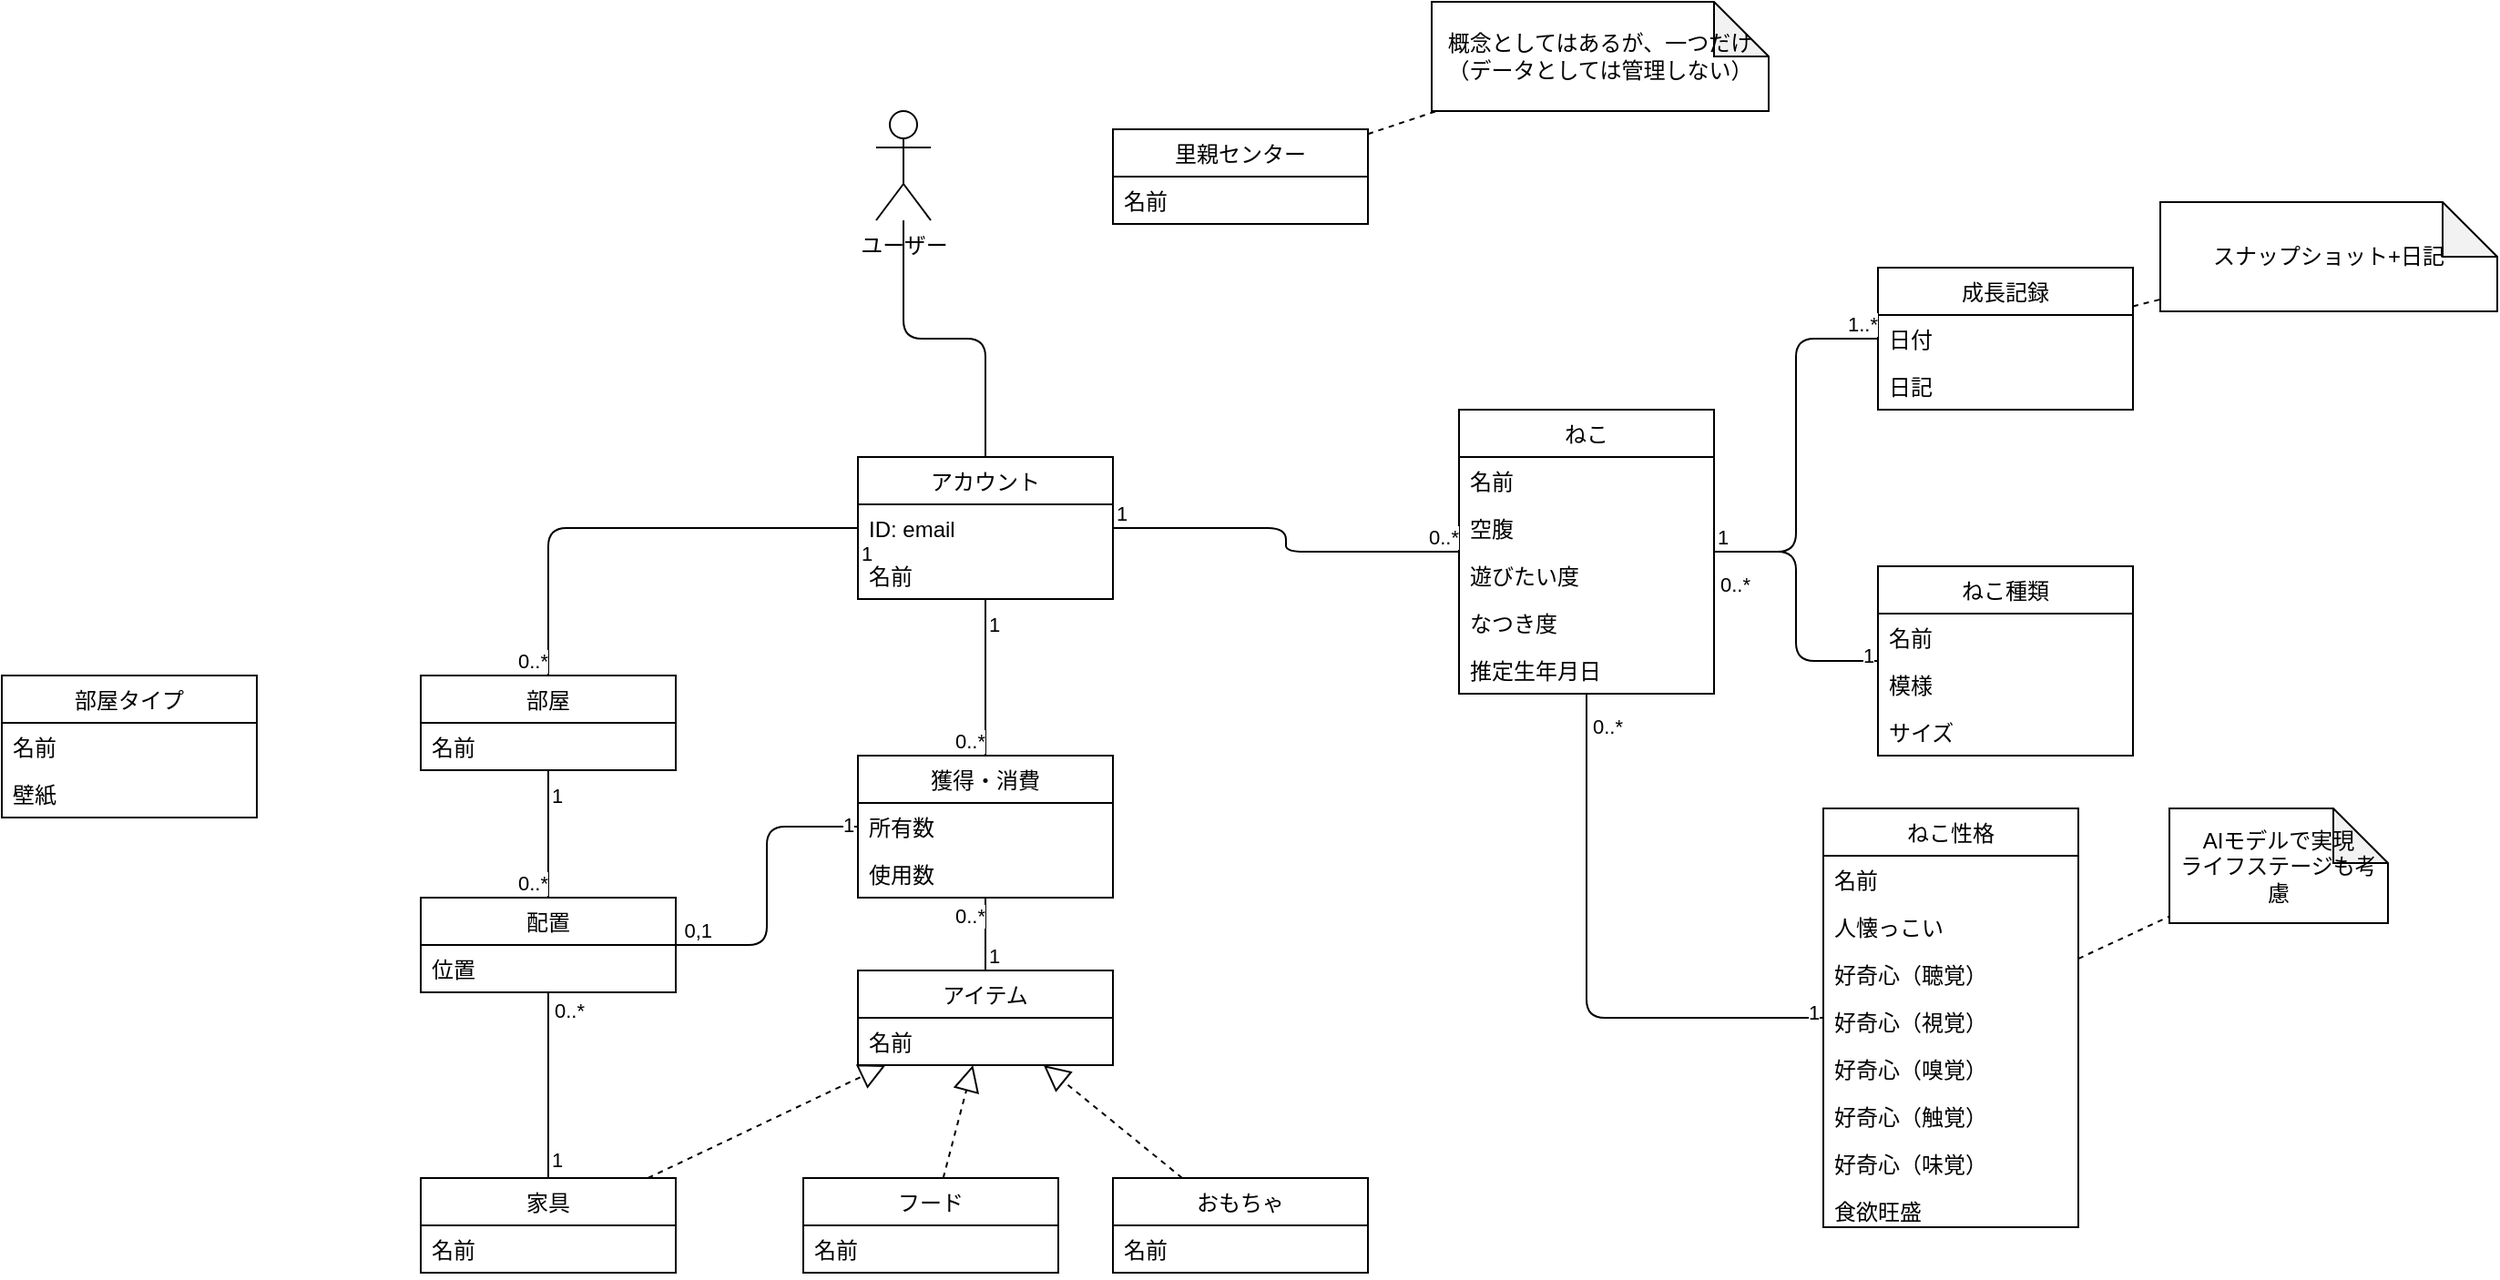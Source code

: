 <mxfile>
    <diagram id="nBavo-BD3LjWihaQyUlf" name="Page-1">
        <mxGraphModel dx="1632" dy="1519" grid="1" gridSize="10" guides="1" tooltips="1" connect="1" arrows="1" fold="1" page="1" pageScale="1" pageWidth="850" pageHeight="1100" math="0" shadow="0">
            <root>
                <mxCell id="0"/>
                <mxCell id="1" parent="0"/>
                <mxCell id="2" value="アカウント" style="swimlane;fontStyle=0;childLayout=stackLayout;horizontal=1;startSize=26;fillColor=none;horizontalStack=0;resizeParent=1;resizeParentMax=0;resizeLast=0;collapsible=1;marginBottom=0;" parent="1" vertex="1">
                    <mxGeometry x="70" y="110" width="140" height="78" as="geometry"/>
                </mxCell>
                <mxCell id="10" value="ID: email" style="text;strokeColor=none;fillColor=none;align=left;verticalAlign=top;spacingLeft=4;spacingRight=4;overflow=hidden;rotatable=0;points=[[0,0.5],[1,0.5]];portConstraint=eastwest;" parent="2" vertex="1">
                    <mxGeometry y="26" width="140" height="26" as="geometry"/>
                </mxCell>
                <mxCell id="3" value="名前" style="text;strokeColor=none;fillColor=none;align=left;verticalAlign=top;spacingLeft=4;spacingRight=4;overflow=hidden;rotatable=0;points=[[0,0.5],[1,0.5]];portConstraint=eastwest;" parent="2" vertex="1">
                    <mxGeometry y="52" width="140" height="26" as="geometry"/>
                </mxCell>
                <mxCell id="6" value="ねこ" style="swimlane;fontStyle=0;childLayout=stackLayout;horizontal=1;startSize=26;fillColor=none;horizontalStack=0;resizeParent=1;resizeParentMax=0;resizeLast=0;collapsible=1;marginBottom=0;" parent="1" vertex="1">
                    <mxGeometry x="400" y="84" width="140" height="156" as="geometry"/>
                </mxCell>
                <mxCell id="7" value="名前" style="text;strokeColor=none;fillColor=none;align=left;verticalAlign=top;spacingLeft=4;spacingRight=4;overflow=hidden;rotatable=0;points=[[0,0.5],[1,0.5]];portConstraint=eastwest;" parent="6" vertex="1">
                    <mxGeometry y="26" width="140" height="26" as="geometry"/>
                </mxCell>
                <mxCell id="23" value="空腹" style="text;strokeColor=none;fillColor=none;align=left;verticalAlign=top;spacingLeft=4;spacingRight=4;overflow=hidden;rotatable=0;points=[[0,0.5],[1,0.5]];portConstraint=eastwest;" parent="6" vertex="1">
                    <mxGeometry y="52" width="140" height="26" as="geometry"/>
                </mxCell>
                <mxCell id="22" value="遊びたい度" style="text;strokeColor=none;fillColor=none;align=left;verticalAlign=top;spacingLeft=4;spacingRight=4;overflow=hidden;rotatable=0;points=[[0,0.5],[1,0.5]];portConstraint=eastwest;" parent="6" vertex="1">
                    <mxGeometry y="78" width="140" height="26" as="geometry"/>
                </mxCell>
                <mxCell id="21" value="なつき度" style="text;strokeColor=none;fillColor=none;align=left;verticalAlign=top;spacingLeft=4;spacingRight=4;overflow=hidden;rotatable=0;points=[[0,0.5],[1,0.5]];portConstraint=eastwest;" parent="6" vertex="1">
                    <mxGeometry y="104" width="140" height="26" as="geometry"/>
                </mxCell>
                <mxCell id="99" value="推定生年月日" style="text;strokeColor=none;fillColor=none;align=left;verticalAlign=top;spacingLeft=4;spacingRight=4;overflow=hidden;rotatable=0;points=[[0,0.5],[1,0.5]];portConstraint=eastwest;" parent="6" vertex="1">
                    <mxGeometry y="130" width="140" height="26" as="geometry"/>
                </mxCell>
                <mxCell id="13" value="成長記録" style="swimlane;fontStyle=0;childLayout=stackLayout;horizontal=1;startSize=26;fillColor=none;horizontalStack=0;resizeParent=1;resizeParentMax=0;resizeLast=0;collapsible=1;marginBottom=0;" parent="1" vertex="1">
                    <mxGeometry x="630" y="6" width="140" height="78" as="geometry"/>
                </mxCell>
                <mxCell id="111" value="日付" style="text;strokeColor=none;fillColor=none;align=left;verticalAlign=top;spacingLeft=4;spacingRight=4;overflow=hidden;rotatable=0;points=[[0,0.5],[1,0.5]];portConstraint=eastwest;" parent="13" vertex="1">
                    <mxGeometry y="26" width="140" height="26" as="geometry"/>
                </mxCell>
                <mxCell id="112" value="日記" style="text;strokeColor=none;fillColor=none;align=left;verticalAlign=top;spacingLeft=4;spacingRight=4;overflow=hidden;rotatable=0;points=[[0,0.5],[1,0.5]];portConstraint=eastwest;" parent="13" vertex="1">
                    <mxGeometry y="52" width="140" height="26" as="geometry"/>
                </mxCell>
                <mxCell id="15" value="フード" style="swimlane;fontStyle=0;childLayout=stackLayout;horizontal=1;startSize=26;fillColor=none;horizontalStack=0;resizeParent=1;resizeParentMax=0;resizeLast=0;collapsible=1;marginBottom=0;" parent="1" vertex="1">
                    <mxGeometry x="40" y="506" width="140" height="52" as="geometry"/>
                </mxCell>
                <mxCell id="16" value="名前" style="text;strokeColor=none;fillColor=none;align=left;verticalAlign=top;spacingLeft=4;spacingRight=4;overflow=hidden;rotatable=0;points=[[0,0.5],[1,0.5]];portConstraint=eastwest;" parent="15" vertex="1">
                    <mxGeometry y="26" width="140" height="26" as="geometry"/>
                </mxCell>
                <mxCell id="17" value="おもちゃ" style="swimlane;fontStyle=0;childLayout=stackLayout;horizontal=1;startSize=26;fillColor=none;horizontalStack=0;resizeParent=1;resizeParentMax=0;resizeLast=0;collapsible=1;marginBottom=0;" parent="1" vertex="1">
                    <mxGeometry x="210" y="506" width="140" height="52" as="geometry"/>
                </mxCell>
                <mxCell id="18" value="名前" style="text;strokeColor=none;fillColor=none;align=left;verticalAlign=top;spacingLeft=4;spacingRight=4;overflow=hidden;rotatable=0;points=[[0,0.5],[1,0.5]];portConstraint=eastwest;" parent="17" vertex="1">
                    <mxGeometry y="26" width="140" height="26" as="geometry"/>
                </mxCell>
                <mxCell id="26" value="部屋" style="swimlane;fontStyle=0;childLayout=stackLayout;horizontal=1;startSize=26;fillColor=none;horizontalStack=0;resizeParent=1;resizeParentMax=0;resizeLast=0;collapsible=1;marginBottom=0;" parent="1" vertex="1">
                    <mxGeometry x="-170" y="230" width="140" height="52" as="geometry"/>
                </mxCell>
                <mxCell id="27" value="名前" style="text;strokeColor=none;fillColor=none;align=left;verticalAlign=top;spacingLeft=4;spacingRight=4;overflow=hidden;rotatable=0;points=[[0,0.5],[1,0.5]];portConstraint=eastwest;" parent="26" vertex="1">
                    <mxGeometry y="26" width="140" height="26" as="geometry"/>
                </mxCell>
                <mxCell id="28" value="家具" style="swimlane;fontStyle=0;childLayout=stackLayout;horizontal=1;startSize=26;fillColor=none;horizontalStack=0;resizeParent=1;resizeParentMax=0;resizeLast=0;collapsible=1;marginBottom=0;" parent="1" vertex="1">
                    <mxGeometry x="-170" y="506" width="140" height="52" as="geometry">
                        <mxRectangle x="20" y="506" width="60" height="30" as="alternateBounds"/>
                    </mxGeometry>
                </mxCell>
                <mxCell id="29" value="名前" style="text;strokeColor=none;fillColor=none;align=left;verticalAlign=top;spacingLeft=4;spacingRight=4;overflow=hidden;rotatable=0;points=[[0,0.5],[1,0.5]];portConstraint=eastwest;" parent="28" vertex="1">
                    <mxGeometry y="26" width="140" height="26" as="geometry"/>
                </mxCell>
                <mxCell id="30" value="配置" style="swimlane;fontStyle=0;childLayout=stackLayout;horizontal=1;startSize=26;fillColor=none;horizontalStack=0;resizeParent=1;resizeParentMax=0;resizeLast=0;collapsible=1;marginBottom=0;" parent="1" vertex="1">
                    <mxGeometry x="-170" y="352" width="140" height="52" as="geometry"/>
                </mxCell>
                <mxCell id="31" value="位置" style="text;strokeColor=none;fillColor=none;align=left;verticalAlign=top;spacingLeft=4;spacingRight=4;overflow=hidden;rotatable=0;points=[[0,0.5],[1,0.5]];portConstraint=eastwest;" parent="30" vertex="1">
                    <mxGeometry y="26" width="140" height="26" as="geometry"/>
                </mxCell>
                <mxCell id="33" value="" style="endArrow=none;html=1;edgeStyle=orthogonalEdgeStyle;" parent="1" source="2" target="6" edge="1">
                    <mxGeometry relative="1" as="geometry">
                        <mxPoint x="220" y="148.5" as="sourcePoint"/>
                        <mxPoint x="300" y="149" as="targetPoint"/>
                    </mxGeometry>
                </mxCell>
                <mxCell id="34" value="1" style="edgeLabel;resizable=0;html=1;align=left;verticalAlign=bottom;" parent="33" connectable="0" vertex="1">
                    <mxGeometry x="-1" relative="1" as="geometry"/>
                </mxCell>
                <mxCell id="35" value="0..*" style="edgeLabel;resizable=0;html=1;align=right;verticalAlign=bottom;" parent="33" connectable="0" vertex="1">
                    <mxGeometry x="1" relative="1" as="geometry"/>
                </mxCell>
                <mxCell id="39" value="アイテム" style="swimlane;fontStyle=0;childLayout=stackLayout;horizontal=1;startSize=26;fillColor=none;horizontalStack=0;resizeParent=1;resizeParentMax=0;resizeLast=0;collapsible=1;marginBottom=0;" parent="1" vertex="1">
                    <mxGeometry x="70" y="392" width="140" height="52" as="geometry"/>
                </mxCell>
                <mxCell id="42" value="名前" style="text;strokeColor=none;fillColor=none;align=left;verticalAlign=top;spacingLeft=4;spacingRight=4;overflow=hidden;rotatable=0;points=[[0,0.5],[1,0.5]];portConstraint=eastwest;" parent="39" vertex="1">
                    <mxGeometry y="26" width="140" height="26" as="geometry"/>
                </mxCell>
                <mxCell id="44" value="" style="endArrow=block;dashed=1;endFill=0;endSize=12;html=1;" parent="1" source="15" target="39" edge="1">
                    <mxGeometry width="160" relative="1" as="geometry">
                        <mxPoint x="100" y="506" as="sourcePoint"/>
                        <mxPoint x="260" y="506" as="targetPoint"/>
                    </mxGeometry>
                </mxCell>
                <mxCell id="45" value="" style="endArrow=block;dashed=1;endFill=0;endSize=12;html=1;" parent="1" source="17" target="39" edge="1">
                    <mxGeometry width="160" relative="1" as="geometry">
                        <mxPoint x="126.842" y="516" as="sourcePoint"/>
                        <mxPoint x="143.158" y="454" as="targetPoint"/>
                    </mxGeometry>
                </mxCell>
                <mxCell id="46" value="" style="endArrow=block;dashed=1;endFill=0;endSize=12;html=1;" parent="1" source="28" target="39" edge="1">
                    <mxGeometry width="160" relative="1" as="geometry">
                        <mxPoint x="258.07" y="516" as="sourcePoint"/>
                        <mxPoint x="181.93" y="454" as="targetPoint"/>
                    </mxGeometry>
                </mxCell>
                <mxCell id="47" value="" style="endArrow=none;html=1;edgeStyle=orthogonalEdgeStyle;" parent="1" source="2" target="26" edge="1">
                    <mxGeometry relative="1" as="geometry">
                        <mxPoint x="220" y="159" as="sourcePoint"/>
                        <mxPoint x="330" y="159" as="targetPoint"/>
                    </mxGeometry>
                </mxCell>
                <mxCell id="48" value="1" style="edgeLabel;resizable=0;html=1;align=left;verticalAlign=bottom;" parent="47" connectable="0" vertex="1">
                    <mxGeometry x="-1" relative="1" as="geometry">
                        <mxPoint y="22" as="offset"/>
                    </mxGeometry>
                </mxCell>
                <mxCell id="49" value="0..*" style="edgeLabel;resizable=0;html=1;align=right;verticalAlign=bottom;" parent="47" connectable="0" vertex="1">
                    <mxGeometry x="1" relative="1" as="geometry"/>
                </mxCell>
                <mxCell id="52" value="獲得・消費" style="swimlane;fontStyle=0;childLayout=stackLayout;horizontal=1;startSize=26;fillColor=none;horizontalStack=0;resizeParent=1;resizeParentMax=0;resizeLast=0;collapsible=1;marginBottom=0;" parent="1" vertex="1">
                    <mxGeometry x="70" y="274" width="140" height="78" as="geometry"/>
                </mxCell>
                <mxCell id="53" value="所有数" style="text;strokeColor=none;fillColor=none;align=left;verticalAlign=top;spacingLeft=4;spacingRight=4;overflow=hidden;rotatable=0;points=[[0,0.5],[1,0.5]];portConstraint=eastwest;" parent="52" vertex="1">
                    <mxGeometry y="26" width="140" height="26" as="geometry"/>
                </mxCell>
                <mxCell id="117" value="使用数" style="text;strokeColor=none;fillColor=none;align=left;verticalAlign=top;spacingLeft=4;spacingRight=4;overflow=hidden;rotatable=0;points=[[0,0.5],[1,0.5]];portConstraint=eastwest;" parent="52" vertex="1">
                    <mxGeometry y="52" width="140" height="26" as="geometry"/>
                </mxCell>
                <mxCell id="54" value="" style="endArrow=none;html=1;edgeStyle=orthogonalEdgeStyle;" parent="1" source="2" target="52" edge="1">
                    <mxGeometry relative="1" as="geometry">
                        <mxPoint x="150" y="198" as="sourcePoint"/>
                        <mxPoint x="290" y="280" as="targetPoint"/>
                    </mxGeometry>
                </mxCell>
                <mxCell id="55" value="1" style="edgeLabel;resizable=0;html=1;align=left;verticalAlign=bottom;" parent="54" connectable="0" vertex="1">
                    <mxGeometry x="-1" relative="1" as="geometry">
                        <mxPoint y="22" as="offset"/>
                    </mxGeometry>
                </mxCell>
                <mxCell id="56" value="0..*" style="edgeLabel;resizable=0;html=1;align=right;verticalAlign=bottom;" parent="54" connectable="0" vertex="1">
                    <mxGeometry x="1" relative="1" as="geometry"/>
                </mxCell>
                <mxCell id="57" value="" style="endArrow=none;html=1;edgeStyle=orthogonalEdgeStyle;" parent="1" source="39" target="52" edge="1">
                    <mxGeometry relative="1" as="geometry">
                        <mxPoint x="160" y="208" as="sourcePoint"/>
                        <mxPoint x="300" y="290" as="targetPoint"/>
                    </mxGeometry>
                </mxCell>
                <mxCell id="58" value="1" style="edgeLabel;resizable=0;html=1;align=left;verticalAlign=bottom;" parent="57" connectable="0" vertex="1">
                    <mxGeometry x="-1" relative="1" as="geometry"/>
                </mxCell>
                <mxCell id="59" value="0..*" style="edgeLabel;resizable=0;html=1;align=right;verticalAlign=bottom;" parent="57" connectable="0" vertex="1">
                    <mxGeometry x="1" relative="1" as="geometry">
                        <mxPoint y="18" as="offset"/>
                    </mxGeometry>
                </mxCell>
                <mxCell id="60" value="" style="endArrow=none;html=1;edgeStyle=orthogonalEdgeStyle;" parent="1" source="26" target="30" edge="1">
                    <mxGeometry relative="1" as="geometry">
                        <mxPoint x="150" y="198" as="sourcePoint"/>
                        <mxPoint x="290" y="280" as="targetPoint"/>
                    </mxGeometry>
                </mxCell>
                <mxCell id="61" value="1" style="edgeLabel;resizable=0;html=1;align=left;verticalAlign=bottom;" parent="60" connectable="0" vertex="1">
                    <mxGeometry x="-1" relative="1" as="geometry">
                        <mxPoint y="22" as="offset"/>
                    </mxGeometry>
                </mxCell>
                <mxCell id="62" value="0..*" style="edgeLabel;resizable=0;html=1;align=right;verticalAlign=bottom;" parent="60" connectable="0" vertex="1">
                    <mxGeometry x="1" relative="1" as="geometry"/>
                </mxCell>
                <mxCell id="63" value="" style="endArrow=none;html=1;edgeStyle=orthogonalEdgeStyle;" parent="1" source="28" target="30" edge="1">
                    <mxGeometry relative="1" as="geometry">
                        <mxPoint x="290" y="332" as="sourcePoint"/>
                        <mxPoint x="420" y="400" as="targetPoint"/>
                    </mxGeometry>
                </mxCell>
                <mxCell id="64" value="1" style="edgeLabel;resizable=0;html=1;align=left;verticalAlign=bottom;" parent="63" connectable="0" vertex="1">
                    <mxGeometry x="-1" relative="1" as="geometry">
                        <mxPoint y="-2" as="offset"/>
                    </mxGeometry>
                </mxCell>
                <mxCell id="65" value="0..*" style="edgeLabel;resizable=0;html=1;align=right;verticalAlign=bottom;" parent="63" connectable="0" vertex="1">
                    <mxGeometry x="1" relative="1" as="geometry">
                        <mxPoint x="20" y="18" as="offset"/>
                    </mxGeometry>
                </mxCell>
                <mxCell id="66" value="" style="endArrow=none;html=1;edgeStyle=orthogonalEdgeStyle;" parent="1" source="6" target="13" edge="1">
                    <mxGeometry relative="1" as="geometry">
                        <mxPoint x="220" y="159" as="sourcePoint"/>
                        <mxPoint x="410" y="159" as="targetPoint"/>
                    </mxGeometry>
                </mxCell>
                <mxCell id="67" value="1" style="edgeLabel;resizable=0;html=1;align=left;verticalAlign=bottom;" parent="66" connectable="0" vertex="1">
                    <mxGeometry x="-1" relative="1" as="geometry"/>
                </mxCell>
                <mxCell id="68" value="1..*" style="edgeLabel;resizable=0;html=1;align=right;verticalAlign=bottom;" parent="66" connectable="0" vertex="1">
                    <mxGeometry x="1" relative="1" as="geometry"/>
                </mxCell>
                <mxCell id="72" value="ねこ種類" style="swimlane;fontStyle=0;childLayout=stackLayout;horizontal=1;startSize=26;fillColor=none;horizontalStack=0;resizeParent=1;resizeParentMax=0;resizeLast=0;collapsible=1;marginBottom=0;" parent="1" vertex="1">
                    <mxGeometry x="630" y="170" width="140" height="104" as="geometry"/>
                </mxCell>
                <mxCell id="73" value="名前" style="text;strokeColor=none;fillColor=none;align=left;verticalAlign=top;spacingLeft=4;spacingRight=4;overflow=hidden;rotatable=0;points=[[0,0.5],[1,0.5]];portConstraint=eastwest;" parent="72" vertex="1">
                    <mxGeometry y="26" width="140" height="26" as="geometry"/>
                </mxCell>
                <mxCell id="108" value="模様" style="text;strokeColor=none;fillColor=none;align=left;verticalAlign=top;spacingLeft=4;spacingRight=4;overflow=hidden;rotatable=0;points=[[0,0.5],[1,0.5]];portConstraint=eastwest;" parent="72" vertex="1">
                    <mxGeometry y="52" width="140" height="26" as="geometry"/>
                </mxCell>
                <mxCell id="109" value="サイズ" style="text;strokeColor=none;fillColor=none;align=left;verticalAlign=top;spacingLeft=4;spacingRight=4;overflow=hidden;rotatable=0;points=[[0,0.5],[1,0.5]];portConstraint=eastwest;" parent="72" vertex="1">
                    <mxGeometry y="78" width="140" height="26" as="geometry"/>
                </mxCell>
                <mxCell id="77" value="" style="endArrow=none;html=1;edgeStyle=orthogonalEdgeStyle;" parent="1" source="72" target="6" edge="1">
                    <mxGeometry relative="1" as="geometry">
                        <mxPoint x="220" y="159" as="sourcePoint"/>
                        <mxPoint x="410.0" y="159" as="targetPoint"/>
                    </mxGeometry>
                </mxCell>
                <mxCell id="78" value="1" style="edgeLabel;resizable=0;html=1;align=left;verticalAlign=bottom;" parent="77" connectable="0" vertex="1">
                    <mxGeometry x="-1" relative="1" as="geometry">
                        <mxPoint x="-10" y="5" as="offset"/>
                    </mxGeometry>
                </mxCell>
                <mxCell id="79" value="0..*" style="edgeLabel;resizable=0;html=1;align=right;verticalAlign=bottom;" parent="77" connectable="0" vertex="1">
                    <mxGeometry x="1" relative="1" as="geometry">
                        <mxPoint x="20" y="26" as="offset"/>
                    </mxGeometry>
                </mxCell>
                <mxCell id="80" value="ねこ性格" style="swimlane;fontStyle=0;childLayout=stackLayout;horizontal=1;startSize=26;fillColor=none;horizontalStack=0;resizeParent=1;resizeParentMax=0;resizeLast=0;collapsible=1;marginBottom=0;" parent="1" vertex="1">
                    <mxGeometry x="600" y="303" width="140" height="230" as="geometry"/>
                </mxCell>
                <mxCell id="81" value="名前" style="text;strokeColor=none;fillColor=none;align=left;verticalAlign=top;spacingLeft=4;spacingRight=4;overflow=hidden;rotatable=0;points=[[0,0.5],[1,0.5]];portConstraint=eastwest;" parent="80" vertex="1">
                    <mxGeometry y="26" width="140" height="26" as="geometry"/>
                </mxCell>
                <mxCell id="82" value="人懐っこい" style="text;strokeColor=none;fillColor=none;align=left;verticalAlign=top;spacingLeft=4;spacingRight=4;overflow=hidden;rotatable=0;points=[[0,0.5],[1,0.5]];portConstraint=eastwest;" parent="80" vertex="1">
                    <mxGeometry y="52" width="140" height="26" as="geometry"/>
                </mxCell>
                <mxCell id="93" value="好奇心（聴覚）" style="text;strokeColor=none;fillColor=none;align=left;verticalAlign=top;spacingLeft=4;spacingRight=4;overflow=hidden;rotatable=0;points=[[0,0.5],[1,0.5]];portConstraint=eastwest;" parent="80" vertex="1">
                    <mxGeometry y="78" width="140" height="26" as="geometry"/>
                </mxCell>
                <mxCell id="83" value="好奇心（視覚）" style="text;strokeColor=none;fillColor=none;align=left;verticalAlign=top;spacingLeft=4;spacingRight=4;overflow=hidden;rotatable=0;points=[[0,0.5],[1,0.5]];portConstraint=eastwest;" parent="80" vertex="1">
                    <mxGeometry y="104" width="140" height="26" as="geometry"/>
                </mxCell>
                <mxCell id="94" value="好奇心（嗅覚）" style="text;strokeColor=none;fillColor=none;align=left;verticalAlign=top;spacingLeft=4;spacingRight=4;overflow=hidden;rotatable=0;points=[[0,0.5],[1,0.5]];portConstraint=eastwest;" parent="80" vertex="1">
                    <mxGeometry y="130" width="140" height="26" as="geometry"/>
                </mxCell>
                <mxCell id="95" value="好奇心（触覚）" style="text;strokeColor=none;fillColor=none;align=left;verticalAlign=top;spacingLeft=4;spacingRight=4;overflow=hidden;rotatable=0;points=[[0,0.5],[1,0.5]];portConstraint=eastwest;" parent="80" vertex="1">
                    <mxGeometry y="156" width="140" height="26" as="geometry"/>
                </mxCell>
                <mxCell id="96" value="好奇心（味覚）" style="text;strokeColor=none;fillColor=none;align=left;verticalAlign=top;spacingLeft=4;spacingRight=4;overflow=hidden;rotatable=0;points=[[0,0.5],[1,0.5]];portConstraint=eastwest;" parent="80" vertex="1">
                    <mxGeometry y="182" width="140" height="26" as="geometry"/>
                </mxCell>
                <mxCell id="84" value="食欲旺盛" style="text;strokeColor=none;fillColor=none;align=left;verticalAlign=top;spacingLeft=4;spacingRight=4;overflow=hidden;rotatable=0;points=[[0,0.5],[1,0.5]];portConstraint=eastwest;" parent="80" vertex="1">
                    <mxGeometry y="208" width="140" height="22" as="geometry"/>
                </mxCell>
                <mxCell id="90" value="" style="endArrow=none;html=1;edgeStyle=orthogonalEdgeStyle;" parent="1" source="80" target="6" edge="1">
                    <mxGeometry relative="1" as="geometry">
                        <mxPoint x="610.0" y="276" as="sourcePoint"/>
                        <mxPoint x="480.0" y="224" as="targetPoint"/>
                    </mxGeometry>
                </mxCell>
                <mxCell id="91" value="1" style="edgeLabel;resizable=0;html=1;align=left;verticalAlign=bottom;" parent="90" connectable="0" vertex="1">
                    <mxGeometry x="-1" relative="1" as="geometry">
                        <mxPoint x="-10" y="5" as="offset"/>
                    </mxGeometry>
                </mxCell>
                <mxCell id="92" value="0..*" style="edgeLabel;resizable=0;html=1;align=right;verticalAlign=bottom;" parent="90" connectable="0" vertex="1">
                    <mxGeometry x="1" relative="1" as="geometry">
                        <mxPoint x="20" y="26" as="offset"/>
                    </mxGeometry>
                </mxCell>
                <mxCell id="97" value="AIモデルで実現&lt;br&gt;ライフステージも考慮" style="shape=note;whiteSpace=wrap;html=1;backgroundOutline=1;darkOpacity=0.05;" parent="1" vertex="1">
                    <mxGeometry x="790" y="303" width="120" height="63" as="geometry"/>
                </mxCell>
                <mxCell id="98" value="" style="endArrow=none;dashed=1;html=1;" parent="1" source="80" target="97" edge="1">
                    <mxGeometry width="50" height="50" relative="1" as="geometry">
                        <mxPoint x="790" y="360" as="sourcePoint"/>
                        <mxPoint x="840" y="310" as="targetPoint"/>
                    </mxGeometry>
                </mxCell>
                <mxCell id="100" value="里親センター" style="swimlane;fontStyle=0;childLayout=stackLayout;horizontal=1;startSize=26;fillColor=none;horizontalStack=0;resizeParent=1;resizeParentMax=0;resizeLast=0;collapsible=1;marginBottom=0;" parent="1" vertex="1">
                    <mxGeometry x="210" y="-70" width="140" height="52" as="geometry"/>
                </mxCell>
                <mxCell id="101" value="名前" style="text;strokeColor=none;fillColor=none;align=left;verticalAlign=top;spacingLeft=4;spacingRight=4;overflow=hidden;rotatable=0;points=[[0,0.5],[1,0.5]];portConstraint=eastwest;" parent="100" vertex="1">
                    <mxGeometry y="26" width="140" height="26" as="geometry"/>
                </mxCell>
                <mxCell id="106" value="概念としてはあるが、一つだけ（データとしては管理しない）" style="shape=note;whiteSpace=wrap;html=1;backgroundOutline=1;darkOpacity=0.05;" parent="1" vertex="1">
                    <mxGeometry x="385" y="-140" width="185" height="60" as="geometry"/>
                </mxCell>
                <mxCell id="107" value="" style="endArrow=none;dashed=1;html=1;" parent="1" source="100" target="106" edge="1">
                    <mxGeometry width="50" height="50" relative="1" as="geometry">
                        <mxPoint x="500" y="120" as="sourcePoint"/>
                        <mxPoint x="550" y="70" as="targetPoint"/>
                    </mxGeometry>
                </mxCell>
                <mxCell id="115" value="スナップショット+日記" style="shape=note;whiteSpace=wrap;html=1;backgroundOutline=1;darkOpacity=0.05;" parent="1" vertex="1">
                    <mxGeometry x="785" y="-30" width="185" height="60" as="geometry"/>
                </mxCell>
                <mxCell id="116" value="" style="endArrow=none;dashed=1;html=1;" parent="1" source="13" target="115" edge="1">
                    <mxGeometry width="50" height="50" relative="1" as="geometry">
                        <mxPoint x="750.0" y="42.608" as="sourcePoint"/>
                        <mxPoint x="950" y="180" as="targetPoint"/>
                    </mxGeometry>
                </mxCell>
                <mxCell id="118" value="" style="endArrow=none;html=1;edgeStyle=orthogonalEdgeStyle;" parent="1" source="52" target="30" edge="1">
                    <mxGeometry relative="1" as="geometry">
                        <mxPoint x="290.0" y="332" as="sourcePoint"/>
                        <mxPoint x="420.0" y="390" as="targetPoint"/>
                    </mxGeometry>
                </mxCell>
                <mxCell id="119" value="1" style="edgeLabel;resizable=0;html=1;align=left;verticalAlign=bottom;" parent="118" connectable="0" vertex="1">
                    <mxGeometry x="-1" relative="1" as="geometry">
                        <mxPoint x="-10" y="7" as="offset"/>
                    </mxGeometry>
                </mxCell>
                <mxCell id="120" value="0,1" style="edgeLabel;resizable=0;html=1;align=right;verticalAlign=bottom;" parent="118" connectable="0" vertex="1">
                    <mxGeometry x="1" relative="1" as="geometry">
                        <mxPoint x="20" as="offset"/>
                    </mxGeometry>
                </mxCell>
                <mxCell id="122" value="部屋タイプ" style="swimlane;fontStyle=0;childLayout=stackLayout;horizontal=1;startSize=26;fillColor=none;horizontalStack=0;resizeParent=1;resizeParentMax=0;resizeLast=0;collapsible=1;marginBottom=0;" parent="1" vertex="1">
                    <mxGeometry x="-400" y="230" width="140" height="78" as="geometry"/>
                </mxCell>
                <mxCell id="123" value="名前" style="text;strokeColor=none;fillColor=none;align=left;verticalAlign=top;spacingLeft=4;spacingRight=4;overflow=hidden;rotatable=0;points=[[0,0.5],[1,0.5]];portConstraint=eastwest;" parent="122" vertex="1">
                    <mxGeometry y="26" width="140" height="26" as="geometry"/>
                </mxCell>
                <mxCell id="124" value="壁紙" style="text;strokeColor=none;fillColor=none;align=left;verticalAlign=top;spacingLeft=4;spacingRight=4;overflow=hidden;rotatable=0;points=[[0,0.5],[1,0.5]];portConstraint=eastwest;" parent="122" vertex="1">
                    <mxGeometry y="52" width="140" height="26" as="geometry"/>
                </mxCell>
                <mxCell id="125" value="ユーザー" style="shape=umlActor;verticalLabelPosition=bottom;verticalAlign=top;html=1;outlineConnect=0;" vertex="1" parent="1">
                    <mxGeometry x="80" y="-80" width="30" height="60" as="geometry"/>
                </mxCell>
                <mxCell id="126" value="" style="endArrow=none;html=1;edgeStyle=orthogonalEdgeStyle;" edge="1" parent="1" source="125" target="2">
                    <mxGeometry relative="1" as="geometry">
                        <mxPoint x="80" y="159" as="sourcePoint"/>
                        <mxPoint x="-90" y="240" as="targetPoint"/>
                    </mxGeometry>
                </mxCell>
            </root>
        </mxGraphModel>
    </diagram>
</mxfile>